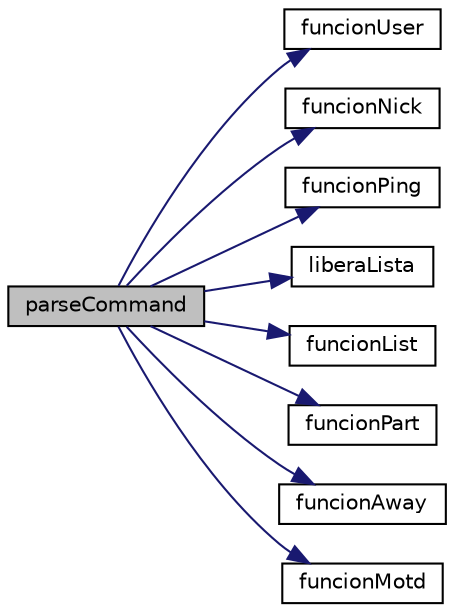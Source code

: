 digraph "parseCommand"
{
  edge [fontname="Helvetica",fontsize="10",labelfontname="Helvetica",labelfontsize="10"];
  node [fontname="Helvetica",fontsize="10",shape=record];
  rankdir="LR";
  Node1 [label="parseCommand",height=0.2,width=0.4,color="black", fillcolor="grey75", style="filled", fontcolor="black"];
  Node1 -> Node2 [color="midnightblue",fontsize="10",style="solid"];
  Node2 [label="funcionUser",height=0.2,width=0.4,color="black", fillcolor="white", style="filled",URL="$_g-2361-06-_p1-_functions_8h.html#a210d0586ca040ccaa2104d06e224c108"];
  Node1 -> Node3 [color="midnightblue",fontsize="10",style="solid"];
  Node3 [label="funcionNick",height=0.2,width=0.4,color="black", fillcolor="white", style="filled",URL="$_g-2361-06-_p1-_functions_8h.html#ad060b5b909c563dc4d6d1737c9bfaaa9"];
  Node1 -> Node4 [color="midnightblue",fontsize="10",style="solid"];
  Node4 [label="funcionPing",height=0.2,width=0.4,color="black", fillcolor="white", style="filled",URL="$_g-2361-06-_p1-_functions_8h.html#a3280e4bc8a783afb907ef479e98b909e"];
  Node1 -> Node5 [color="midnightblue",fontsize="10",style="solid"];
  Node5 [label="liberaLista",height=0.2,width=0.4,color="black", fillcolor="white", style="filled",URL="$_g-2361-06-_p1-_functions_8h.html#a5fa63429b3483f20a469c23625c96820"];
  Node1 -> Node6 [color="midnightblue",fontsize="10",style="solid"];
  Node6 [label="funcionList",height=0.2,width=0.4,color="black", fillcolor="white", style="filled",URL="$_g-2361-06-_p1-_functions_8h.html#ae0239d5f3a7464bbaeb1726cd5bb363f"];
  Node1 -> Node7 [color="midnightblue",fontsize="10",style="solid"];
  Node7 [label="funcionPart",height=0.2,width=0.4,color="black", fillcolor="white", style="filled",URL="$_g-2361-06-_p1-_functions_8h.html#af6cded1bd771b1ca20653d1f81383a21"];
  Node1 -> Node8 [color="midnightblue",fontsize="10",style="solid"];
  Node8 [label="funcionAway",height=0.2,width=0.4,color="black", fillcolor="white", style="filled",URL="$_g-2361-06-_p1-_functions_8h.html#a92e862feef3db4374ed9b1b941edfae3"];
  Node1 -> Node9 [color="midnightblue",fontsize="10",style="solid"];
  Node9 [label="funcionMotd",height=0.2,width=0.4,color="black", fillcolor="white", style="filled",URL="$_g-2361-06-_p1-_functions_8h.html#a76e61a7cc585c5d49d5609ffbef0bfb1"];
}
